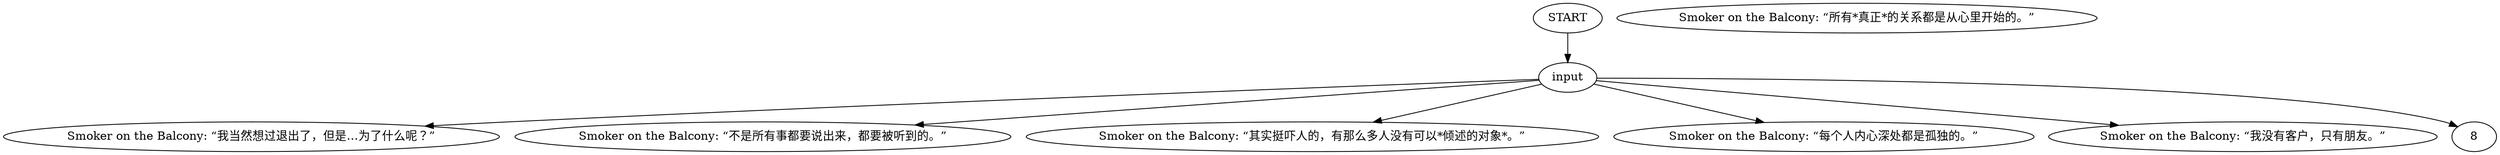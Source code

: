 # BACKYARD / SMOKER ON THE BALCONY barks apartment
# Barks inside the apartment building.
# ==================================================
digraph G {
	  0 [label="START"];
	  1 [label="input"];
	  2 [label="Smoker on the Balcony: “我当然想过退出了，但是…为了什么呢？”"];
	  3 [label="Smoker on the Balcony: “不是所有事都要说出来，都要被听到的。”"];
	  4 [label="Smoker on the Balcony: “其实挺吓人的，有那么多人没有可以*倾述的对象*。”"];
	  5 [label="Smoker on the Balcony: “每个人内心深处都是孤独的。”"];
	  6 [label="Smoker on the Balcony: “所有*真正*的关系都是从心里开始的。”"];
	  7 [label="Smoker on the Balcony: “我没有客户，只有朋友。”"];
	  0 -> 1
	  1 -> 2
	  1 -> 3
	  1 -> 4
	  1 -> 5
	  1 -> 7
	  1 -> 8
}


